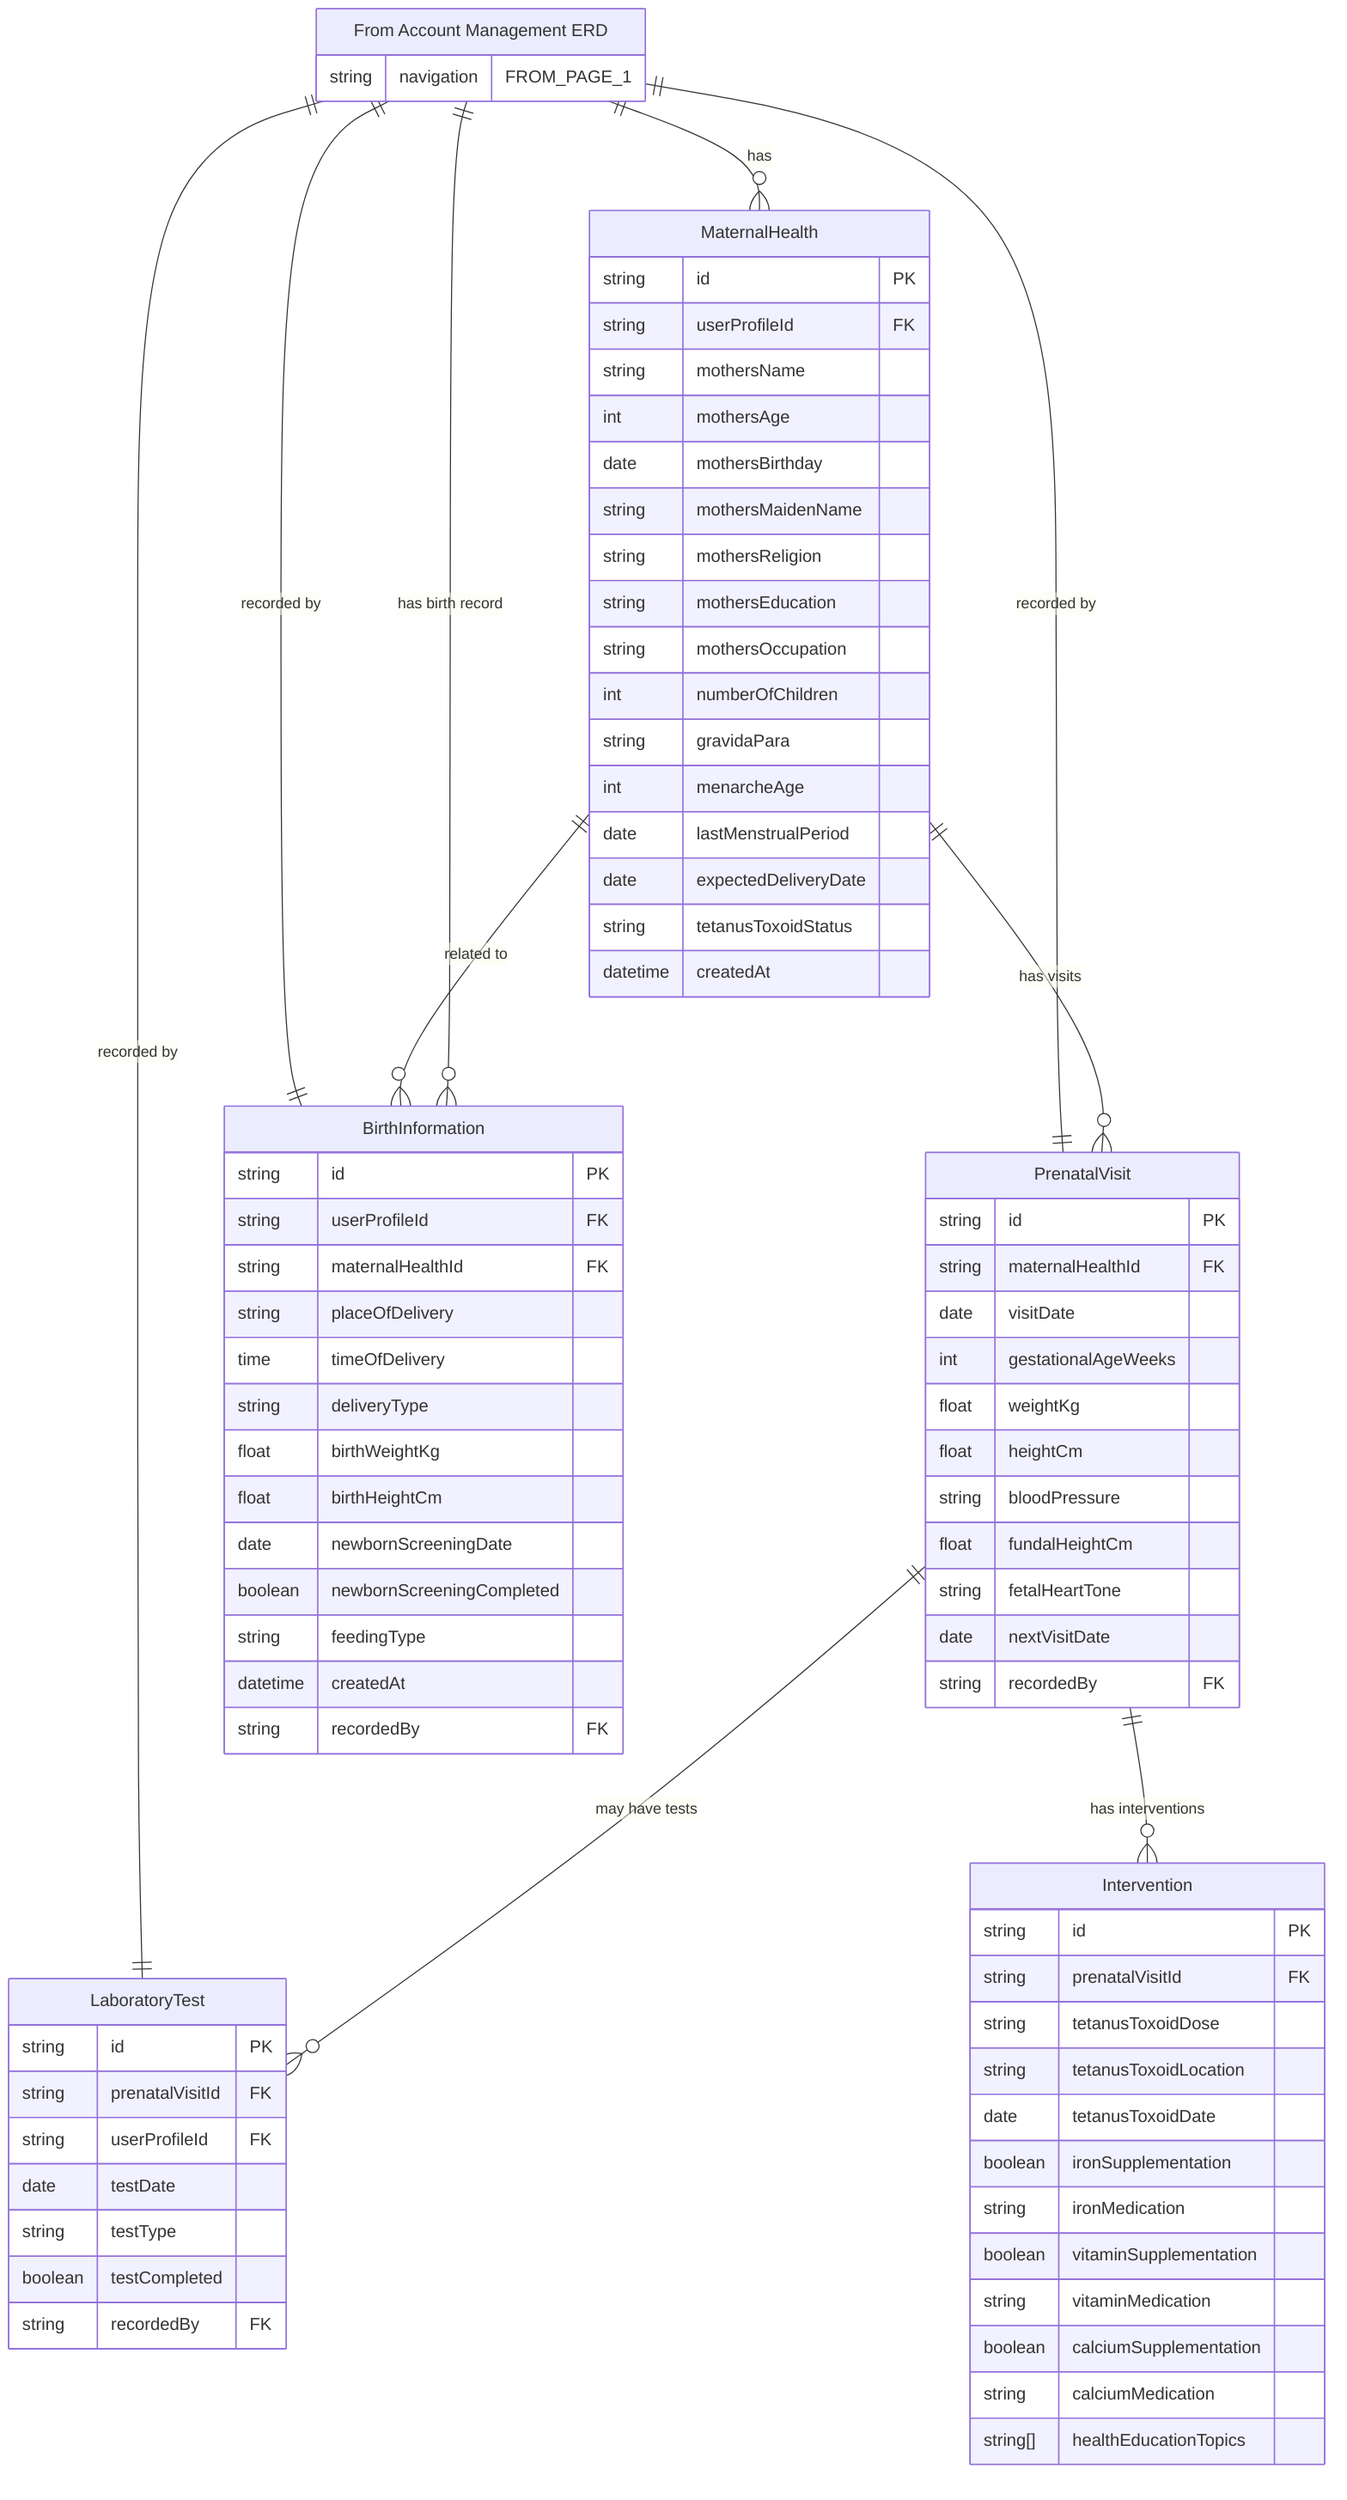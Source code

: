 erDiagram
    %% ========================================
    %% PAGE 3: MATERNAL & CHILD HEALTH
    %% ========================================
    
    %% OFF-PAGE CONNECTORS FROM PAGE 1
    "From Account Management ERD" {
        string navigation "FROM_PAGE_1"
    }

    MaternalHealth {
        string id PK
        string userProfileId FK
        string mothersName
        int mothersAge
        date mothersBirthday
        string mothersMaidenName
        string mothersReligion
        string mothersEducation
        string mothersOccupation
        int numberOfChildren
        string gravidaPara
        int menarcheAge
        date lastMenstrualPeriod
        date expectedDeliveryDate
        string tetanusToxoidStatus
        datetime createdAt
    }

    PrenatalVisit {
        string id PK
        string maternalHealthId FK
        date visitDate
        int gestationalAgeWeeks
        float weightKg
        float heightCm
        string bloodPressure
        float fundalHeightCm
        string fetalHeartTone
        date nextVisitDate
        string recordedBy FK
    }

    LaboratoryTest {
        string id PK
        string prenatalVisitId FK
        string userProfileId FK
        date testDate
        string testType
        boolean testCompleted
        string recordedBy FK
    }

    Intervention {
        string id PK
        string prenatalVisitId FK
        string tetanusToxoidDose
        string tetanusToxoidLocation
        date tetanusToxoidDate
        boolean ironSupplementation
        string ironMedication
        boolean vitaminSupplementation
        string vitaminMedication
        boolean calciumSupplementation
        string calciumMedication
        string[] healthEducationTopics
    }

    BirthInformation {
        string id PK
        string userProfileId FK
        string maternalHealthId FK
        string placeOfDelivery
        time timeOfDelivery
        string deliveryType
        float birthWeightKg
        float birthHeightCm
        date newbornScreeningDate
        boolean newbornScreeningCompleted
        string feedingType
        datetime createdAt
        string recordedBy FK
    }

    %% RELATIONSHIPS - PAGE 3
    "From Account Management ERD" ||--o{ MaternalHealth : "has"
    MaternalHealth ||--o{ PrenatalVisit : "has visits"
    PrenatalVisit ||--o{ LaboratoryTest : "may have tests"
    PrenatalVisit ||--o{ Intervention : "has interventions"
    "From Account Management ERD" ||--o{ BirthInformation : "has birth record"
    MaternalHealth ||--o{ BirthInformation : "related to"
    "From Account Management ERD" ||--|| PrenatalVisit : "recorded by"
    "From Account Management ERD" ||--|| LaboratoryTest : "recorded by"
    "From Account Management ERD" ||--|| BirthInformation : "recorded by"